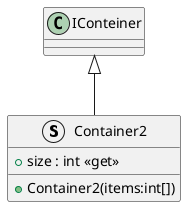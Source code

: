 @startuml
struct Container2 {
    + Container2(items:int[])
    + size : int <<get>>
}
IConteiner <|-- Container2
@enduml

